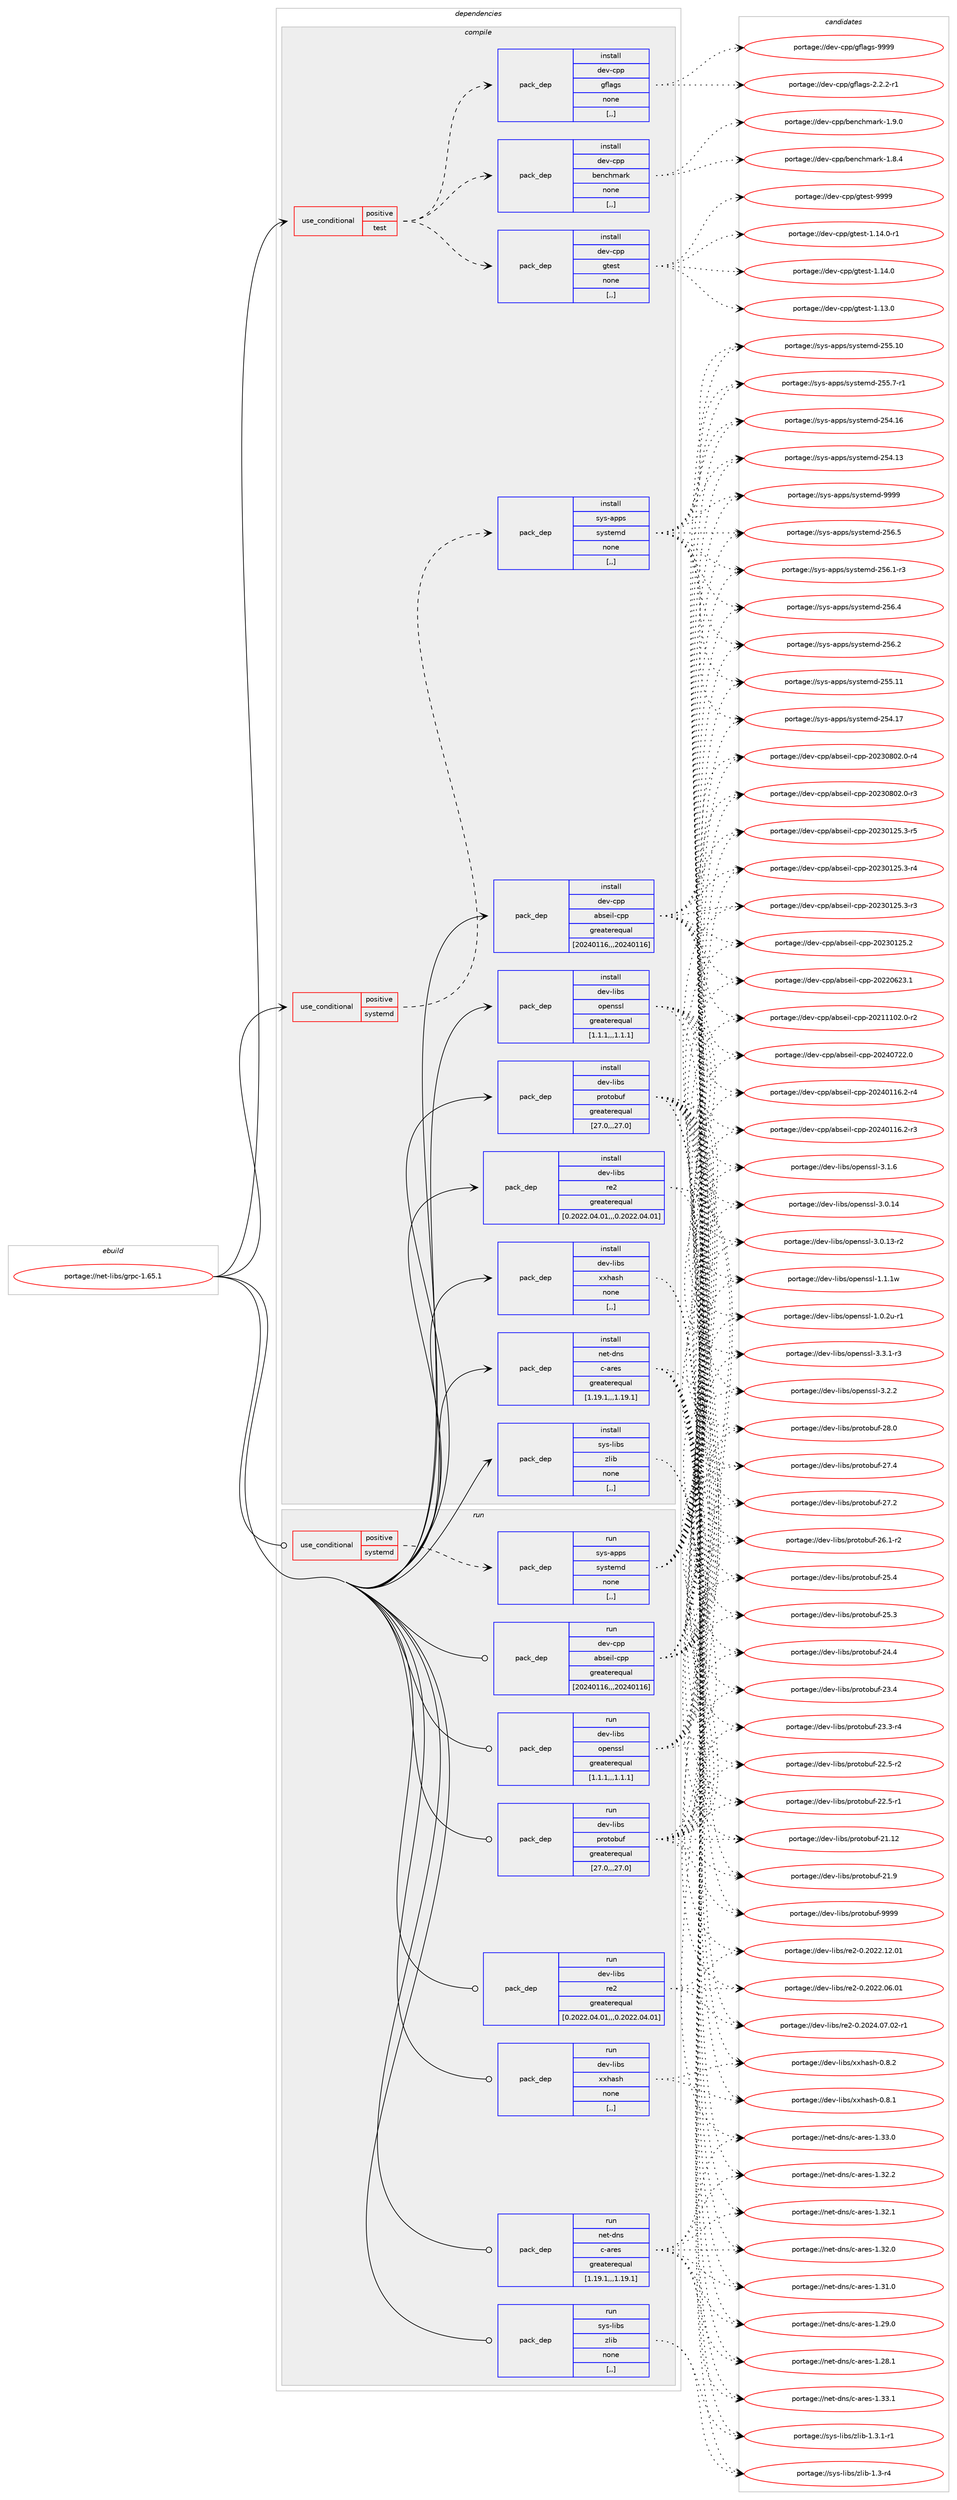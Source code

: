 digraph prolog {

# *************
# Graph options
# *************

newrank=true;
concentrate=true;
compound=true;
graph [rankdir=LR,fontname=Helvetica,fontsize=10,ranksep=1.5];#, ranksep=2.5, nodesep=0.2];
edge  [arrowhead=vee];
node  [fontname=Helvetica,fontsize=10];

# **********
# The ebuild
# **********

subgraph cluster_leftcol {
color=gray;
label=<<i>ebuild</i>>;
id [label="portage://net-libs/grpc-1.65.1", color=red, width=4, href="../net-libs/grpc-1.65.1.svg"];
}

# ****************
# The dependencies
# ****************

subgraph cluster_midcol {
color=gray;
label=<<i>dependencies</i>>;
subgraph cluster_compile {
fillcolor="#eeeeee";
style=filled;
label=<<i>compile</i>>;
subgraph cond227979 {
dependency870879 [label=<<TABLE BORDER="0" CELLBORDER="1" CELLSPACING="0" CELLPADDING="4"><TR><TD ROWSPAN="3" CELLPADDING="10">use_conditional</TD></TR><TR><TD>positive</TD></TR><TR><TD>systemd</TD></TR></TABLE>>, shape=none, color=red];
subgraph pack636485 {
dependency870880 [label=<<TABLE BORDER="0" CELLBORDER="1" CELLSPACING="0" CELLPADDING="4" WIDTH="220"><TR><TD ROWSPAN="6" CELLPADDING="30">pack_dep</TD></TR><TR><TD WIDTH="110">install</TD></TR><TR><TD>sys-apps</TD></TR><TR><TD>systemd</TD></TR><TR><TD>none</TD></TR><TR><TD>[,,]</TD></TR></TABLE>>, shape=none, color=blue];
}
dependency870879:e -> dependency870880:w [weight=20,style="dashed",arrowhead="vee"];
}
id:e -> dependency870879:w [weight=20,style="solid",arrowhead="vee"];
subgraph cond227980 {
dependency870881 [label=<<TABLE BORDER="0" CELLBORDER="1" CELLSPACING="0" CELLPADDING="4"><TR><TD ROWSPAN="3" CELLPADDING="10">use_conditional</TD></TR><TR><TD>positive</TD></TR><TR><TD>test</TD></TR></TABLE>>, shape=none, color=red];
subgraph pack636486 {
dependency870882 [label=<<TABLE BORDER="0" CELLBORDER="1" CELLSPACING="0" CELLPADDING="4" WIDTH="220"><TR><TD ROWSPAN="6" CELLPADDING="30">pack_dep</TD></TR><TR><TD WIDTH="110">install</TD></TR><TR><TD>dev-cpp</TD></TR><TR><TD>benchmark</TD></TR><TR><TD>none</TD></TR><TR><TD>[,,]</TD></TR></TABLE>>, shape=none, color=blue];
}
dependency870881:e -> dependency870882:w [weight=20,style="dashed",arrowhead="vee"];
subgraph pack636487 {
dependency870883 [label=<<TABLE BORDER="0" CELLBORDER="1" CELLSPACING="0" CELLPADDING="4" WIDTH="220"><TR><TD ROWSPAN="6" CELLPADDING="30">pack_dep</TD></TR><TR><TD WIDTH="110">install</TD></TR><TR><TD>dev-cpp</TD></TR><TR><TD>gflags</TD></TR><TR><TD>none</TD></TR><TR><TD>[,,]</TD></TR></TABLE>>, shape=none, color=blue];
}
dependency870881:e -> dependency870883:w [weight=20,style="dashed",arrowhead="vee"];
subgraph pack636488 {
dependency870884 [label=<<TABLE BORDER="0" CELLBORDER="1" CELLSPACING="0" CELLPADDING="4" WIDTH="220"><TR><TD ROWSPAN="6" CELLPADDING="30">pack_dep</TD></TR><TR><TD WIDTH="110">install</TD></TR><TR><TD>dev-cpp</TD></TR><TR><TD>gtest</TD></TR><TR><TD>none</TD></TR><TR><TD>[,,]</TD></TR></TABLE>>, shape=none, color=blue];
}
dependency870881:e -> dependency870884:w [weight=20,style="dashed",arrowhead="vee"];
}
id:e -> dependency870881:w [weight=20,style="solid",arrowhead="vee"];
subgraph pack636489 {
dependency870885 [label=<<TABLE BORDER="0" CELLBORDER="1" CELLSPACING="0" CELLPADDING="4" WIDTH="220"><TR><TD ROWSPAN="6" CELLPADDING="30">pack_dep</TD></TR><TR><TD WIDTH="110">install</TD></TR><TR><TD>dev-cpp</TD></TR><TR><TD>abseil-cpp</TD></TR><TR><TD>greaterequal</TD></TR><TR><TD>[20240116,,,20240116]</TD></TR></TABLE>>, shape=none, color=blue];
}
id:e -> dependency870885:w [weight=20,style="solid",arrowhead="vee"];
subgraph pack636490 {
dependency870886 [label=<<TABLE BORDER="0" CELLBORDER="1" CELLSPACING="0" CELLPADDING="4" WIDTH="220"><TR><TD ROWSPAN="6" CELLPADDING="30">pack_dep</TD></TR><TR><TD WIDTH="110">install</TD></TR><TR><TD>dev-libs</TD></TR><TR><TD>openssl</TD></TR><TR><TD>greaterequal</TD></TR><TR><TD>[1.1.1,,,1.1.1]</TD></TR></TABLE>>, shape=none, color=blue];
}
id:e -> dependency870886:w [weight=20,style="solid",arrowhead="vee"];
subgraph pack636491 {
dependency870887 [label=<<TABLE BORDER="0" CELLBORDER="1" CELLSPACING="0" CELLPADDING="4" WIDTH="220"><TR><TD ROWSPAN="6" CELLPADDING="30">pack_dep</TD></TR><TR><TD WIDTH="110">install</TD></TR><TR><TD>dev-libs</TD></TR><TR><TD>protobuf</TD></TR><TR><TD>greaterequal</TD></TR><TR><TD>[27.0,,,27.0]</TD></TR></TABLE>>, shape=none, color=blue];
}
id:e -> dependency870887:w [weight=20,style="solid",arrowhead="vee"];
subgraph pack636492 {
dependency870888 [label=<<TABLE BORDER="0" CELLBORDER="1" CELLSPACING="0" CELLPADDING="4" WIDTH="220"><TR><TD ROWSPAN="6" CELLPADDING="30">pack_dep</TD></TR><TR><TD WIDTH="110">install</TD></TR><TR><TD>dev-libs</TD></TR><TR><TD>re2</TD></TR><TR><TD>greaterequal</TD></TR><TR><TD>[0.2022.04.01,,,0.2022.04.01]</TD></TR></TABLE>>, shape=none, color=blue];
}
id:e -> dependency870888:w [weight=20,style="solid",arrowhead="vee"];
subgraph pack636493 {
dependency870889 [label=<<TABLE BORDER="0" CELLBORDER="1" CELLSPACING="0" CELLPADDING="4" WIDTH="220"><TR><TD ROWSPAN="6" CELLPADDING="30">pack_dep</TD></TR><TR><TD WIDTH="110">install</TD></TR><TR><TD>dev-libs</TD></TR><TR><TD>xxhash</TD></TR><TR><TD>none</TD></TR><TR><TD>[,,]</TD></TR></TABLE>>, shape=none, color=blue];
}
id:e -> dependency870889:w [weight=20,style="solid",arrowhead="vee"];
subgraph pack636494 {
dependency870890 [label=<<TABLE BORDER="0" CELLBORDER="1" CELLSPACING="0" CELLPADDING="4" WIDTH="220"><TR><TD ROWSPAN="6" CELLPADDING="30">pack_dep</TD></TR><TR><TD WIDTH="110">install</TD></TR><TR><TD>net-dns</TD></TR><TR><TD>c-ares</TD></TR><TR><TD>greaterequal</TD></TR><TR><TD>[1.19.1,,,1.19.1]</TD></TR></TABLE>>, shape=none, color=blue];
}
id:e -> dependency870890:w [weight=20,style="solid",arrowhead="vee"];
subgraph pack636495 {
dependency870891 [label=<<TABLE BORDER="0" CELLBORDER="1" CELLSPACING="0" CELLPADDING="4" WIDTH="220"><TR><TD ROWSPAN="6" CELLPADDING="30">pack_dep</TD></TR><TR><TD WIDTH="110">install</TD></TR><TR><TD>sys-libs</TD></TR><TR><TD>zlib</TD></TR><TR><TD>none</TD></TR><TR><TD>[,,]</TD></TR></TABLE>>, shape=none, color=blue];
}
id:e -> dependency870891:w [weight=20,style="solid",arrowhead="vee"];
}
subgraph cluster_compileandrun {
fillcolor="#eeeeee";
style=filled;
label=<<i>compile and run</i>>;
}
subgraph cluster_run {
fillcolor="#eeeeee";
style=filled;
label=<<i>run</i>>;
subgraph cond227981 {
dependency870892 [label=<<TABLE BORDER="0" CELLBORDER="1" CELLSPACING="0" CELLPADDING="4"><TR><TD ROWSPAN="3" CELLPADDING="10">use_conditional</TD></TR><TR><TD>positive</TD></TR><TR><TD>systemd</TD></TR></TABLE>>, shape=none, color=red];
subgraph pack636496 {
dependency870893 [label=<<TABLE BORDER="0" CELLBORDER="1" CELLSPACING="0" CELLPADDING="4" WIDTH="220"><TR><TD ROWSPAN="6" CELLPADDING="30">pack_dep</TD></TR><TR><TD WIDTH="110">run</TD></TR><TR><TD>sys-apps</TD></TR><TR><TD>systemd</TD></TR><TR><TD>none</TD></TR><TR><TD>[,,]</TD></TR></TABLE>>, shape=none, color=blue];
}
dependency870892:e -> dependency870893:w [weight=20,style="dashed",arrowhead="vee"];
}
id:e -> dependency870892:w [weight=20,style="solid",arrowhead="odot"];
subgraph pack636497 {
dependency870894 [label=<<TABLE BORDER="0" CELLBORDER="1" CELLSPACING="0" CELLPADDING="4" WIDTH="220"><TR><TD ROWSPAN="6" CELLPADDING="30">pack_dep</TD></TR><TR><TD WIDTH="110">run</TD></TR><TR><TD>dev-cpp</TD></TR><TR><TD>abseil-cpp</TD></TR><TR><TD>greaterequal</TD></TR><TR><TD>[20240116,,,20240116]</TD></TR></TABLE>>, shape=none, color=blue];
}
id:e -> dependency870894:w [weight=20,style="solid",arrowhead="odot"];
subgraph pack636498 {
dependency870895 [label=<<TABLE BORDER="0" CELLBORDER="1" CELLSPACING="0" CELLPADDING="4" WIDTH="220"><TR><TD ROWSPAN="6" CELLPADDING="30">pack_dep</TD></TR><TR><TD WIDTH="110">run</TD></TR><TR><TD>dev-libs</TD></TR><TR><TD>openssl</TD></TR><TR><TD>greaterequal</TD></TR><TR><TD>[1.1.1,,,1.1.1]</TD></TR></TABLE>>, shape=none, color=blue];
}
id:e -> dependency870895:w [weight=20,style="solid",arrowhead="odot"];
subgraph pack636499 {
dependency870896 [label=<<TABLE BORDER="0" CELLBORDER="1" CELLSPACING="0" CELLPADDING="4" WIDTH="220"><TR><TD ROWSPAN="6" CELLPADDING="30">pack_dep</TD></TR><TR><TD WIDTH="110">run</TD></TR><TR><TD>dev-libs</TD></TR><TR><TD>protobuf</TD></TR><TR><TD>greaterequal</TD></TR><TR><TD>[27.0,,,27.0]</TD></TR></TABLE>>, shape=none, color=blue];
}
id:e -> dependency870896:w [weight=20,style="solid",arrowhead="odot"];
subgraph pack636500 {
dependency870897 [label=<<TABLE BORDER="0" CELLBORDER="1" CELLSPACING="0" CELLPADDING="4" WIDTH="220"><TR><TD ROWSPAN="6" CELLPADDING="30">pack_dep</TD></TR><TR><TD WIDTH="110">run</TD></TR><TR><TD>dev-libs</TD></TR><TR><TD>re2</TD></TR><TR><TD>greaterequal</TD></TR><TR><TD>[0.2022.04.01,,,0.2022.04.01]</TD></TR></TABLE>>, shape=none, color=blue];
}
id:e -> dependency870897:w [weight=20,style="solid",arrowhead="odot"];
subgraph pack636501 {
dependency870898 [label=<<TABLE BORDER="0" CELLBORDER="1" CELLSPACING="0" CELLPADDING="4" WIDTH="220"><TR><TD ROWSPAN="6" CELLPADDING="30">pack_dep</TD></TR><TR><TD WIDTH="110">run</TD></TR><TR><TD>dev-libs</TD></TR><TR><TD>xxhash</TD></TR><TR><TD>none</TD></TR><TR><TD>[,,]</TD></TR></TABLE>>, shape=none, color=blue];
}
id:e -> dependency870898:w [weight=20,style="solid",arrowhead="odot"];
subgraph pack636502 {
dependency870899 [label=<<TABLE BORDER="0" CELLBORDER="1" CELLSPACING="0" CELLPADDING="4" WIDTH="220"><TR><TD ROWSPAN="6" CELLPADDING="30">pack_dep</TD></TR><TR><TD WIDTH="110">run</TD></TR><TR><TD>net-dns</TD></TR><TR><TD>c-ares</TD></TR><TR><TD>greaterequal</TD></TR><TR><TD>[1.19.1,,,1.19.1]</TD></TR></TABLE>>, shape=none, color=blue];
}
id:e -> dependency870899:w [weight=20,style="solid",arrowhead="odot"];
subgraph pack636503 {
dependency870900 [label=<<TABLE BORDER="0" CELLBORDER="1" CELLSPACING="0" CELLPADDING="4" WIDTH="220"><TR><TD ROWSPAN="6" CELLPADDING="30">pack_dep</TD></TR><TR><TD WIDTH="110">run</TD></TR><TR><TD>sys-libs</TD></TR><TR><TD>zlib</TD></TR><TR><TD>none</TD></TR><TR><TD>[,,]</TD></TR></TABLE>>, shape=none, color=blue];
}
id:e -> dependency870900:w [weight=20,style="solid",arrowhead="odot"];
}
}

# **************
# The candidates
# **************

subgraph cluster_choices {
rank=same;
color=gray;
label=<<i>candidates</i>>;

subgraph choice636485 {
color=black;
nodesep=1;
choice1151211154597112112115471151211151161011091004557575757 [label="portage://sys-apps/systemd-9999", color=red, width=4,href="../sys-apps/systemd-9999.svg"];
choice115121115459711211211547115121115116101109100455053544653 [label="portage://sys-apps/systemd-256.5", color=red, width=4,href="../sys-apps/systemd-256.5.svg"];
choice115121115459711211211547115121115116101109100455053544652 [label="portage://sys-apps/systemd-256.4", color=red, width=4,href="../sys-apps/systemd-256.4.svg"];
choice115121115459711211211547115121115116101109100455053544650 [label="portage://sys-apps/systemd-256.2", color=red, width=4,href="../sys-apps/systemd-256.2.svg"];
choice1151211154597112112115471151211151161011091004550535446494511451 [label="portage://sys-apps/systemd-256.1-r3", color=red, width=4,href="../sys-apps/systemd-256.1-r3.svg"];
choice11512111545971121121154711512111511610110910045505353464949 [label="portage://sys-apps/systemd-255.11", color=red, width=4,href="../sys-apps/systemd-255.11.svg"];
choice11512111545971121121154711512111511610110910045505353464948 [label="portage://sys-apps/systemd-255.10", color=red, width=4,href="../sys-apps/systemd-255.10.svg"];
choice1151211154597112112115471151211151161011091004550535346554511449 [label="portage://sys-apps/systemd-255.7-r1", color=red, width=4,href="../sys-apps/systemd-255.7-r1.svg"];
choice11512111545971121121154711512111511610110910045505352464955 [label="portage://sys-apps/systemd-254.17", color=red, width=4,href="../sys-apps/systemd-254.17.svg"];
choice11512111545971121121154711512111511610110910045505352464954 [label="portage://sys-apps/systemd-254.16", color=red, width=4,href="../sys-apps/systemd-254.16.svg"];
choice11512111545971121121154711512111511610110910045505352464951 [label="portage://sys-apps/systemd-254.13", color=red, width=4,href="../sys-apps/systemd-254.13.svg"];
dependency870880:e -> choice1151211154597112112115471151211151161011091004557575757:w [style=dotted,weight="100"];
dependency870880:e -> choice115121115459711211211547115121115116101109100455053544653:w [style=dotted,weight="100"];
dependency870880:e -> choice115121115459711211211547115121115116101109100455053544652:w [style=dotted,weight="100"];
dependency870880:e -> choice115121115459711211211547115121115116101109100455053544650:w [style=dotted,weight="100"];
dependency870880:e -> choice1151211154597112112115471151211151161011091004550535446494511451:w [style=dotted,weight="100"];
dependency870880:e -> choice11512111545971121121154711512111511610110910045505353464949:w [style=dotted,weight="100"];
dependency870880:e -> choice11512111545971121121154711512111511610110910045505353464948:w [style=dotted,weight="100"];
dependency870880:e -> choice1151211154597112112115471151211151161011091004550535346554511449:w [style=dotted,weight="100"];
dependency870880:e -> choice11512111545971121121154711512111511610110910045505352464955:w [style=dotted,weight="100"];
dependency870880:e -> choice11512111545971121121154711512111511610110910045505352464954:w [style=dotted,weight="100"];
dependency870880:e -> choice11512111545971121121154711512111511610110910045505352464951:w [style=dotted,weight="100"];
}
subgraph choice636486 {
color=black;
nodesep=1;
choice100101118459911211247981011109910410997114107454946574648 [label="portage://dev-cpp/benchmark-1.9.0", color=red, width=4,href="../dev-cpp/benchmark-1.9.0.svg"];
choice100101118459911211247981011109910410997114107454946564652 [label="portage://dev-cpp/benchmark-1.8.4", color=red, width=4,href="../dev-cpp/benchmark-1.8.4.svg"];
dependency870882:e -> choice100101118459911211247981011109910410997114107454946574648:w [style=dotted,weight="100"];
dependency870882:e -> choice100101118459911211247981011109910410997114107454946564652:w [style=dotted,weight="100"];
}
subgraph choice636487 {
color=black;
nodesep=1;
choice100101118459911211247103102108971031154557575757 [label="portage://dev-cpp/gflags-9999", color=red, width=4,href="../dev-cpp/gflags-9999.svg"];
choice100101118459911211247103102108971031154550465046504511449 [label="portage://dev-cpp/gflags-2.2.2-r1", color=red, width=4,href="../dev-cpp/gflags-2.2.2-r1.svg"];
dependency870883:e -> choice100101118459911211247103102108971031154557575757:w [style=dotted,weight="100"];
dependency870883:e -> choice100101118459911211247103102108971031154550465046504511449:w [style=dotted,weight="100"];
}
subgraph choice636488 {
color=black;
nodesep=1;
choice1001011184599112112471031161011151164557575757 [label="portage://dev-cpp/gtest-9999", color=red, width=4,href="../dev-cpp/gtest-9999.svg"];
choice100101118459911211247103116101115116454946495246484511449 [label="portage://dev-cpp/gtest-1.14.0-r1", color=red, width=4,href="../dev-cpp/gtest-1.14.0-r1.svg"];
choice10010111845991121124710311610111511645494649524648 [label="portage://dev-cpp/gtest-1.14.0", color=red, width=4,href="../dev-cpp/gtest-1.14.0.svg"];
choice10010111845991121124710311610111511645494649514648 [label="portage://dev-cpp/gtest-1.13.0", color=red, width=4,href="../dev-cpp/gtest-1.13.0.svg"];
dependency870884:e -> choice1001011184599112112471031161011151164557575757:w [style=dotted,weight="100"];
dependency870884:e -> choice100101118459911211247103116101115116454946495246484511449:w [style=dotted,weight="100"];
dependency870884:e -> choice10010111845991121124710311610111511645494649524648:w [style=dotted,weight="100"];
dependency870884:e -> choice10010111845991121124710311610111511645494649514648:w [style=dotted,weight="100"];
}
subgraph choice636489 {
color=black;
nodesep=1;
choice100101118459911211247979811510110510845991121124550485052485550504648 [label="portage://dev-cpp/abseil-cpp-20240722.0", color=red, width=4,href="../dev-cpp/abseil-cpp-20240722.0.svg"];
choice1001011184599112112479798115101105108459911211245504850524849495446504511452 [label="portage://dev-cpp/abseil-cpp-20240116.2-r4", color=red, width=4,href="../dev-cpp/abseil-cpp-20240116.2-r4.svg"];
choice1001011184599112112479798115101105108459911211245504850524849495446504511451 [label="portage://dev-cpp/abseil-cpp-20240116.2-r3", color=red, width=4,href="../dev-cpp/abseil-cpp-20240116.2-r3.svg"];
choice1001011184599112112479798115101105108459911211245504850514856485046484511452 [label="portage://dev-cpp/abseil-cpp-20230802.0-r4", color=red, width=4,href="../dev-cpp/abseil-cpp-20230802.0-r4.svg"];
choice1001011184599112112479798115101105108459911211245504850514856485046484511451 [label="portage://dev-cpp/abseil-cpp-20230802.0-r3", color=red, width=4,href="../dev-cpp/abseil-cpp-20230802.0-r3.svg"];
choice1001011184599112112479798115101105108459911211245504850514849505346514511453 [label="portage://dev-cpp/abseil-cpp-20230125.3-r5", color=red, width=4,href="../dev-cpp/abseil-cpp-20230125.3-r5.svg"];
choice1001011184599112112479798115101105108459911211245504850514849505346514511452 [label="portage://dev-cpp/abseil-cpp-20230125.3-r4", color=red, width=4,href="../dev-cpp/abseil-cpp-20230125.3-r4.svg"];
choice1001011184599112112479798115101105108459911211245504850514849505346514511451 [label="portage://dev-cpp/abseil-cpp-20230125.3-r3", color=red, width=4,href="../dev-cpp/abseil-cpp-20230125.3-r3.svg"];
choice100101118459911211247979811510110510845991121124550485051484950534650 [label="portage://dev-cpp/abseil-cpp-20230125.2", color=red, width=4,href="../dev-cpp/abseil-cpp-20230125.2.svg"];
choice100101118459911211247979811510110510845991121124550485050485450514649 [label="portage://dev-cpp/abseil-cpp-20220623.1", color=red, width=4,href="../dev-cpp/abseil-cpp-20220623.1.svg"];
choice1001011184599112112479798115101105108459911211245504850494949485046484511450 [label="portage://dev-cpp/abseil-cpp-20211102.0-r2", color=red, width=4,href="../dev-cpp/abseil-cpp-20211102.0-r2.svg"];
dependency870885:e -> choice100101118459911211247979811510110510845991121124550485052485550504648:w [style=dotted,weight="100"];
dependency870885:e -> choice1001011184599112112479798115101105108459911211245504850524849495446504511452:w [style=dotted,weight="100"];
dependency870885:e -> choice1001011184599112112479798115101105108459911211245504850524849495446504511451:w [style=dotted,weight="100"];
dependency870885:e -> choice1001011184599112112479798115101105108459911211245504850514856485046484511452:w [style=dotted,weight="100"];
dependency870885:e -> choice1001011184599112112479798115101105108459911211245504850514856485046484511451:w [style=dotted,weight="100"];
dependency870885:e -> choice1001011184599112112479798115101105108459911211245504850514849505346514511453:w [style=dotted,weight="100"];
dependency870885:e -> choice1001011184599112112479798115101105108459911211245504850514849505346514511452:w [style=dotted,weight="100"];
dependency870885:e -> choice1001011184599112112479798115101105108459911211245504850514849505346514511451:w [style=dotted,weight="100"];
dependency870885:e -> choice100101118459911211247979811510110510845991121124550485051484950534650:w [style=dotted,weight="100"];
dependency870885:e -> choice100101118459911211247979811510110510845991121124550485050485450514649:w [style=dotted,weight="100"];
dependency870885:e -> choice1001011184599112112479798115101105108459911211245504850494949485046484511450:w [style=dotted,weight="100"];
}
subgraph choice636490 {
color=black;
nodesep=1;
choice1001011184510810598115471111121011101151151084551465146494511451 [label="portage://dev-libs/openssl-3.3.1-r3", color=red, width=4,href="../dev-libs/openssl-3.3.1-r3.svg"];
choice100101118451081059811547111112101110115115108455146504650 [label="portage://dev-libs/openssl-3.2.2", color=red, width=4,href="../dev-libs/openssl-3.2.2.svg"];
choice100101118451081059811547111112101110115115108455146494654 [label="portage://dev-libs/openssl-3.1.6", color=red, width=4,href="../dev-libs/openssl-3.1.6.svg"];
choice10010111845108105981154711111210111011511510845514648464952 [label="portage://dev-libs/openssl-3.0.14", color=red, width=4,href="../dev-libs/openssl-3.0.14.svg"];
choice100101118451081059811547111112101110115115108455146484649514511450 [label="portage://dev-libs/openssl-3.0.13-r2", color=red, width=4,href="../dev-libs/openssl-3.0.13-r2.svg"];
choice100101118451081059811547111112101110115115108454946494649119 [label="portage://dev-libs/openssl-1.1.1w", color=red, width=4,href="../dev-libs/openssl-1.1.1w.svg"];
choice1001011184510810598115471111121011101151151084549464846501174511449 [label="portage://dev-libs/openssl-1.0.2u-r1", color=red, width=4,href="../dev-libs/openssl-1.0.2u-r1.svg"];
dependency870886:e -> choice1001011184510810598115471111121011101151151084551465146494511451:w [style=dotted,weight="100"];
dependency870886:e -> choice100101118451081059811547111112101110115115108455146504650:w [style=dotted,weight="100"];
dependency870886:e -> choice100101118451081059811547111112101110115115108455146494654:w [style=dotted,weight="100"];
dependency870886:e -> choice10010111845108105981154711111210111011511510845514648464952:w [style=dotted,weight="100"];
dependency870886:e -> choice100101118451081059811547111112101110115115108455146484649514511450:w [style=dotted,weight="100"];
dependency870886:e -> choice100101118451081059811547111112101110115115108454946494649119:w [style=dotted,weight="100"];
dependency870886:e -> choice1001011184510810598115471111121011101151151084549464846501174511449:w [style=dotted,weight="100"];
}
subgraph choice636491 {
color=black;
nodesep=1;
choice100101118451081059811547112114111116111981171024557575757 [label="portage://dev-libs/protobuf-9999", color=red, width=4,href="../dev-libs/protobuf-9999.svg"];
choice100101118451081059811547112114111116111981171024550564648 [label="portage://dev-libs/protobuf-28.0", color=red, width=4,href="../dev-libs/protobuf-28.0.svg"];
choice100101118451081059811547112114111116111981171024550554652 [label="portage://dev-libs/protobuf-27.4", color=red, width=4,href="../dev-libs/protobuf-27.4.svg"];
choice100101118451081059811547112114111116111981171024550554650 [label="portage://dev-libs/protobuf-27.2", color=red, width=4,href="../dev-libs/protobuf-27.2.svg"];
choice1001011184510810598115471121141111161119811710245505446494511450 [label="portage://dev-libs/protobuf-26.1-r2", color=red, width=4,href="../dev-libs/protobuf-26.1-r2.svg"];
choice100101118451081059811547112114111116111981171024550534652 [label="portage://dev-libs/protobuf-25.4", color=red, width=4,href="../dev-libs/protobuf-25.4.svg"];
choice100101118451081059811547112114111116111981171024550534651 [label="portage://dev-libs/protobuf-25.3", color=red, width=4,href="../dev-libs/protobuf-25.3.svg"];
choice100101118451081059811547112114111116111981171024550524652 [label="portage://dev-libs/protobuf-24.4", color=red, width=4,href="../dev-libs/protobuf-24.4.svg"];
choice100101118451081059811547112114111116111981171024550514652 [label="portage://dev-libs/protobuf-23.4", color=red, width=4,href="../dev-libs/protobuf-23.4.svg"];
choice1001011184510810598115471121141111161119811710245505146514511452 [label="portage://dev-libs/protobuf-23.3-r4", color=red, width=4,href="../dev-libs/protobuf-23.3-r4.svg"];
choice1001011184510810598115471121141111161119811710245505046534511450 [label="portage://dev-libs/protobuf-22.5-r2", color=red, width=4,href="../dev-libs/protobuf-22.5-r2.svg"];
choice1001011184510810598115471121141111161119811710245505046534511449 [label="portage://dev-libs/protobuf-22.5-r1", color=red, width=4,href="../dev-libs/protobuf-22.5-r1.svg"];
choice10010111845108105981154711211411111611198117102455049464950 [label="portage://dev-libs/protobuf-21.12", color=red, width=4,href="../dev-libs/protobuf-21.12.svg"];
choice100101118451081059811547112114111116111981171024550494657 [label="portage://dev-libs/protobuf-21.9", color=red, width=4,href="../dev-libs/protobuf-21.9.svg"];
dependency870887:e -> choice100101118451081059811547112114111116111981171024557575757:w [style=dotted,weight="100"];
dependency870887:e -> choice100101118451081059811547112114111116111981171024550564648:w [style=dotted,weight="100"];
dependency870887:e -> choice100101118451081059811547112114111116111981171024550554652:w [style=dotted,weight="100"];
dependency870887:e -> choice100101118451081059811547112114111116111981171024550554650:w [style=dotted,weight="100"];
dependency870887:e -> choice1001011184510810598115471121141111161119811710245505446494511450:w [style=dotted,weight="100"];
dependency870887:e -> choice100101118451081059811547112114111116111981171024550534652:w [style=dotted,weight="100"];
dependency870887:e -> choice100101118451081059811547112114111116111981171024550534651:w [style=dotted,weight="100"];
dependency870887:e -> choice100101118451081059811547112114111116111981171024550524652:w [style=dotted,weight="100"];
dependency870887:e -> choice100101118451081059811547112114111116111981171024550514652:w [style=dotted,weight="100"];
dependency870887:e -> choice1001011184510810598115471121141111161119811710245505146514511452:w [style=dotted,weight="100"];
dependency870887:e -> choice1001011184510810598115471121141111161119811710245505046534511450:w [style=dotted,weight="100"];
dependency870887:e -> choice1001011184510810598115471121141111161119811710245505046534511449:w [style=dotted,weight="100"];
dependency870887:e -> choice10010111845108105981154711211411111611198117102455049464950:w [style=dotted,weight="100"];
dependency870887:e -> choice100101118451081059811547112114111116111981171024550494657:w [style=dotted,weight="100"];
}
subgraph choice636492 {
color=black;
nodesep=1;
choice10010111845108105981154711410150454846504850524648554648504511449 [label="portage://dev-libs/re2-0.2024.07.02-r1", color=red, width=4,href="../dev-libs/re2-0.2024.07.02-r1.svg"];
choice1001011184510810598115471141015045484650485050464950464849 [label="portage://dev-libs/re2-0.2022.12.01", color=red, width=4,href="../dev-libs/re2-0.2022.12.01.svg"];
choice1001011184510810598115471141015045484650485050464854464849 [label="portage://dev-libs/re2-0.2022.06.01", color=red, width=4,href="../dev-libs/re2-0.2022.06.01.svg"];
dependency870888:e -> choice10010111845108105981154711410150454846504850524648554648504511449:w [style=dotted,weight="100"];
dependency870888:e -> choice1001011184510810598115471141015045484650485050464950464849:w [style=dotted,weight="100"];
dependency870888:e -> choice1001011184510810598115471141015045484650485050464854464849:w [style=dotted,weight="100"];
}
subgraph choice636493 {
color=black;
nodesep=1;
choice10010111845108105981154712012010497115104454846564650 [label="portage://dev-libs/xxhash-0.8.2", color=red, width=4,href="../dev-libs/xxhash-0.8.2.svg"];
choice10010111845108105981154712012010497115104454846564649 [label="portage://dev-libs/xxhash-0.8.1", color=red, width=4,href="../dev-libs/xxhash-0.8.1.svg"];
dependency870889:e -> choice10010111845108105981154712012010497115104454846564650:w [style=dotted,weight="100"];
dependency870889:e -> choice10010111845108105981154712012010497115104454846564649:w [style=dotted,weight="100"];
}
subgraph choice636494 {
color=black;
nodesep=1;
choice110101116451001101154799459711410111545494651514649 [label="portage://net-dns/c-ares-1.33.1", color=red, width=4,href="../net-dns/c-ares-1.33.1.svg"];
choice110101116451001101154799459711410111545494651514648 [label="portage://net-dns/c-ares-1.33.0", color=red, width=4,href="../net-dns/c-ares-1.33.0.svg"];
choice110101116451001101154799459711410111545494651504650 [label="portage://net-dns/c-ares-1.32.2", color=red, width=4,href="../net-dns/c-ares-1.32.2.svg"];
choice110101116451001101154799459711410111545494651504649 [label="portage://net-dns/c-ares-1.32.1", color=red, width=4,href="../net-dns/c-ares-1.32.1.svg"];
choice110101116451001101154799459711410111545494651504648 [label="portage://net-dns/c-ares-1.32.0", color=red, width=4,href="../net-dns/c-ares-1.32.0.svg"];
choice110101116451001101154799459711410111545494651494648 [label="portage://net-dns/c-ares-1.31.0", color=red, width=4,href="../net-dns/c-ares-1.31.0.svg"];
choice110101116451001101154799459711410111545494650574648 [label="portage://net-dns/c-ares-1.29.0", color=red, width=4,href="../net-dns/c-ares-1.29.0.svg"];
choice110101116451001101154799459711410111545494650564649 [label="portage://net-dns/c-ares-1.28.1", color=red, width=4,href="../net-dns/c-ares-1.28.1.svg"];
dependency870890:e -> choice110101116451001101154799459711410111545494651514649:w [style=dotted,weight="100"];
dependency870890:e -> choice110101116451001101154799459711410111545494651514648:w [style=dotted,weight="100"];
dependency870890:e -> choice110101116451001101154799459711410111545494651504650:w [style=dotted,weight="100"];
dependency870890:e -> choice110101116451001101154799459711410111545494651504649:w [style=dotted,weight="100"];
dependency870890:e -> choice110101116451001101154799459711410111545494651504648:w [style=dotted,weight="100"];
dependency870890:e -> choice110101116451001101154799459711410111545494651494648:w [style=dotted,weight="100"];
dependency870890:e -> choice110101116451001101154799459711410111545494650574648:w [style=dotted,weight="100"];
dependency870890:e -> choice110101116451001101154799459711410111545494650564649:w [style=dotted,weight="100"];
}
subgraph choice636495 {
color=black;
nodesep=1;
choice115121115451081059811547122108105984549465146494511449 [label="portage://sys-libs/zlib-1.3.1-r1", color=red, width=4,href="../sys-libs/zlib-1.3.1-r1.svg"];
choice11512111545108105981154712210810598454946514511452 [label="portage://sys-libs/zlib-1.3-r4", color=red, width=4,href="../sys-libs/zlib-1.3-r4.svg"];
dependency870891:e -> choice115121115451081059811547122108105984549465146494511449:w [style=dotted,weight="100"];
dependency870891:e -> choice11512111545108105981154712210810598454946514511452:w [style=dotted,weight="100"];
}
subgraph choice636496 {
color=black;
nodesep=1;
choice1151211154597112112115471151211151161011091004557575757 [label="portage://sys-apps/systemd-9999", color=red, width=4,href="../sys-apps/systemd-9999.svg"];
choice115121115459711211211547115121115116101109100455053544653 [label="portage://sys-apps/systemd-256.5", color=red, width=4,href="../sys-apps/systemd-256.5.svg"];
choice115121115459711211211547115121115116101109100455053544652 [label="portage://sys-apps/systemd-256.4", color=red, width=4,href="../sys-apps/systemd-256.4.svg"];
choice115121115459711211211547115121115116101109100455053544650 [label="portage://sys-apps/systemd-256.2", color=red, width=4,href="../sys-apps/systemd-256.2.svg"];
choice1151211154597112112115471151211151161011091004550535446494511451 [label="portage://sys-apps/systemd-256.1-r3", color=red, width=4,href="../sys-apps/systemd-256.1-r3.svg"];
choice11512111545971121121154711512111511610110910045505353464949 [label="portage://sys-apps/systemd-255.11", color=red, width=4,href="../sys-apps/systemd-255.11.svg"];
choice11512111545971121121154711512111511610110910045505353464948 [label="portage://sys-apps/systemd-255.10", color=red, width=4,href="../sys-apps/systemd-255.10.svg"];
choice1151211154597112112115471151211151161011091004550535346554511449 [label="portage://sys-apps/systemd-255.7-r1", color=red, width=4,href="../sys-apps/systemd-255.7-r1.svg"];
choice11512111545971121121154711512111511610110910045505352464955 [label="portage://sys-apps/systemd-254.17", color=red, width=4,href="../sys-apps/systemd-254.17.svg"];
choice11512111545971121121154711512111511610110910045505352464954 [label="portage://sys-apps/systemd-254.16", color=red, width=4,href="../sys-apps/systemd-254.16.svg"];
choice11512111545971121121154711512111511610110910045505352464951 [label="portage://sys-apps/systemd-254.13", color=red, width=4,href="../sys-apps/systemd-254.13.svg"];
dependency870893:e -> choice1151211154597112112115471151211151161011091004557575757:w [style=dotted,weight="100"];
dependency870893:e -> choice115121115459711211211547115121115116101109100455053544653:w [style=dotted,weight="100"];
dependency870893:e -> choice115121115459711211211547115121115116101109100455053544652:w [style=dotted,weight="100"];
dependency870893:e -> choice115121115459711211211547115121115116101109100455053544650:w [style=dotted,weight="100"];
dependency870893:e -> choice1151211154597112112115471151211151161011091004550535446494511451:w [style=dotted,weight="100"];
dependency870893:e -> choice11512111545971121121154711512111511610110910045505353464949:w [style=dotted,weight="100"];
dependency870893:e -> choice11512111545971121121154711512111511610110910045505353464948:w [style=dotted,weight="100"];
dependency870893:e -> choice1151211154597112112115471151211151161011091004550535346554511449:w [style=dotted,weight="100"];
dependency870893:e -> choice11512111545971121121154711512111511610110910045505352464955:w [style=dotted,weight="100"];
dependency870893:e -> choice11512111545971121121154711512111511610110910045505352464954:w [style=dotted,weight="100"];
dependency870893:e -> choice11512111545971121121154711512111511610110910045505352464951:w [style=dotted,weight="100"];
}
subgraph choice636497 {
color=black;
nodesep=1;
choice100101118459911211247979811510110510845991121124550485052485550504648 [label="portage://dev-cpp/abseil-cpp-20240722.0", color=red, width=4,href="../dev-cpp/abseil-cpp-20240722.0.svg"];
choice1001011184599112112479798115101105108459911211245504850524849495446504511452 [label="portage://dev-cpp/abseil-cpp-20240116.2-r4", color=red, width=4,href="../dev-cpp/abseil-cpp-20240116.2-r4.svg"];
choice1001011184599112112479798115101105108459911211245504850524849495446504511451 [label="portage://dev-cpp/abseil-cpp-20240116.2-r3", color=red, width=4,href="../dev-cpp/abseil-cpp-20240116.2-r3.svg"];
choice1001011184599112112479798115101105108459911211245504850514856485046484511452 [label="portage://dev-cpp/abseil-cpp-20230802.0-r4", color=red, width=4,href="../dev-cpp/abseil-cpp-20230802.0-r4.svg"];
choice1001011184599112112479798115101105108459911211245504850514856485046484511451 [label="portage://dev-cpp/abseil-cpp-20230802.0-r3", color=red, width=4,href="../dev-cpp/abseil-cpp-20230802.0-r3.svg"];
choice1001011184599112112479798115101105108459911211245504850514849505346514511453 [label="portage://dev-cpp/abseil-cpp-20230125.3-r5", color=red, width=4,href="../dev-cpp/abseil-cpp-20230125.3-r5.svg"];
choice1001011184599112112479798115101105108459911211245504850514849505346514511452 [label="portage://dev-cpp/abseil-cpp-20230125.3-r4", color=red, width=4,href="../dev-cpp/abseil-cpp-20230125.3-r4.svg"];
choice1001011184599112112479798115101105108459911211245504850514849505346514511451 [label="portage://dev-cpp/abseil-cpp-20230125.3-r3", color=red, width=4,href="../dev-cpp/abseil-cpp-20230125.3-r3.svg"];
choice100101118459911211247979811510110510845991121124550485051484950534650 [label="portage://dev-cpp/abseil-cpp-20230125.2", color=red, width=4,href="../dev-cpp/abseil-cpp-20230125.2.svg"];
choice100101118459911211247979811510110510845991121124550485050485450514649 [label="portage://dev-cpp/abseil-cpp-20220623.1", color=red, width=4,href="../dev-cpp/abseil-cpp-20220623.1.svg"];
choice1001011184599112112479798115101105108459911211245504850494949485046484511450 [label="portage://dev-cpp/abseil-cpp-20211102.0-r2", color=red, width=4,href="../dev-cpp/abseil-cpp-20211102.0-r2.svg"];
dependency870894:e -> choice100101118459911211247979811510110510845991121124550485052485550504648:w [style=dotted,weight="100"];
dependency870894:e -> choice1001011184599112112479798115101105108459911211245504850524849495446504511452:w [style=dotted,weight="100"];
dependency870894:e -> choice1001011184599112112479798115101105108459911211245504850524849495446504511451:w [style=dotted,weight="100"];
dependency870894:e -> choice1001011184599112112479798115101105108459911211245504850514856485046484511452:w [style=dotted,weight="100"];
dependency870894:e -> choice1001011184599112112479798115101105108459911211245504850514856485046484511451:w [style=dotted,weight="100"];
dependency870894:e -> choice1001011184599112112479798115101105108459911211245504850514849505346514511453:w [style=dotted,weight="100"];
dependency870894:e -> choice1001011184599112112479798115101105108459911211245504850514849505346514511452:w [style=dotted,weight="100"];
dependency870894:e -> choice1001011184599112112479798115101105108459911211245504850514849505346514511451:w [style=dotted,weight="100"];
dependency870894:e -> choice100101118459911211247979811510110510845991121124550485051484950534650:w [style=dotted,weight="100"];
dependency870894:e -> choice100101118459911211247979811510110510845991121124550485050485450514649:w [style=dotted,weight="100"];
dependency870894:e -> choice1001011184599112112479798115101105108459911211245504850494949485046484511450:w [style=dotted,weight="100"];
}
subgraph choice636498 {
color=black;
nodesep=1;
choice1001011184510810598115471111121011101151151084551465146494511451 [label="portage://dev-libs/openssl-3.3.1-r3", color=red, width=4,href="../dev-libs/openssl-3.3.1-r3.svg"];
choice100101118451081059811547111112101110115115108455146504650 [label="portage://dev-libs/openssl-3.2.2", color=red, width=4,href="../dev-libs/openssl-3.2.2.svg"];
choice100101118451081059811547111112101110115115108455146494654 [label="portage://dev-libs/openssl-3.1.6", color=red, width=4,href="../dev-libs/openssl-3.1.6.svg"];
choice10010111845108105981154711111210111011511510845514648464952 [label="portage://dev-libs/openssl-3.0.14", color=red, width=4,href="../dev-libs/openssl-3.0.14.svg"];
choice100101118451081059811547111112101110115115108455146484649514511450 [label="portage://dev-libs/openssl-3.0.13-r2", color=red, width=4,href="../dev-libs/openssl-3.0.13-r2.svg"];
choice100101118451081059811547111112101110115115108454946494649119 [label="portage://dev-libs/openssl-1.1.1w", color=red, width=4,href="../dev-libs/openssl-1.1.1w.svg"];
choice1001011184510810598115471111121011101151151084549464846501174511449 [label="portage://dev-libs/openssl-1.0.2u-r1", color=red, width=4,href="../dev-libs/openssl-1.0.2u-r1.svg"];
dependency870895:e -> choice1001011184510810598115471111121011101151151084551465146494511451:w [style=dotted,weight="100"];
dependency870895:e -> choice100101118451081059811547111112101110115115108455146504650:w [style=dotted,weight="100"];
dependency870895:e -> choice100101118451081059811547111112101110115115108455146494654:w [style=dotted,weight="100"];
dependency870895:e -> choice10010111845108105981154711111210111011511510845514648464952:w [style=dotted,weight="100"];
dependency870895:e -> choice100101118451081059811547111112101110115115108455146484649514511450:w [style=dotted,weight="100"];
dependency870895:e -> choice100101118451081059811547111112101110115115108454946494649119:w [style=dotted,weight="100"];
dependency870895:e -> choice1001011184510810598115471111121011101151151084549464846501174511449:w [style=dotted,weight="100"];
}
subgraph choice636499 {
color=black;
nodesep=1;
choice100101118451081059811547112114111116111981171024557575757 [label="portage://dev-libs/protobuf-9999", color=red, width=4,href="../dev-libs/protobuf-9999.svg"];
choice100101118451081059811547112114111116111981171024550564648 [label="portage://dev-libs/protobuf-28.0", color=red, width=4,href="../dev-libs/protobuf-28.0.svg"];
choice100101118451081059811547112114111116111981171024550554652 [label="portage://dev-libs/protobuf-27.4", color=red, width=4,href="../dev-libs/protobuf-27.4.svg"];
choice100101118451081059811547112114111116111981171024550554650 [label="portage://dev-libs/protobuf-27.2", color=red, width=4,href="../dev-libs/protobuf-27.2.svg"];
choice1001011184510810598115471121141111161119811710245505446494511450 [label="portage://dev-libs/protobuf-26.1-r2", color=red, width=4,href="../dev-libs/protobuf-26.1-r2.svg"];
choice100101118451081059811547112114111116111981171024550534652 [label="portage://dev-libs/protobuf-25.4", color=red, width=4,href="../dev-libs/protobuf-25.4.svg"];
choice100101118451081059811547112114111116111981171024550534651 [label="portage://dev-libs/protobuf-25.3", color=red, width=4,href="../dev-libs/protobuf-25.3.svg"];
choice100101118451081059811547112114111116111981171024550524652 [label="portage://dev-libs/protobuf-24.4", color=red, width=4,href="../dev-libs/protobuf-24.4.svg"];
choice100101118451081059811547112114111116111981171024550514652 [label="portage://dev-libs/protobuf-23.4", color=red, width=4,href="../dev-libs/protobuf-23.4.svg"];
choice1001011184510810598115471121141111161119811710245505146514511452 [label="portage://dev-libs/protobuf-23.3-r4", color=red, width=4,href="../dev-libs/protobuf-23.3-r4.svg"];
choice1001011184510810598115471121141111161119811710245505046534511450 [label="portage://dev-libs/protobuf-22.5-r2", color=red, width=4,href="../dev-libs/protobuf-22.5-r2.svg"];
choice1001011184510810598115471121141111161119811710245505046534511449 [label="portage://dev-libs/protobuf-22.5-r1", color=red, width=4,href="../dev-libs/protobuf-22.5-r1.svg"];
choice10010111845108105981154711211411111611198117102455049464950 [label="portage://dev-libs/protobuf-21.12", color=red, width=4,href="../dev-libs/protobuf-21.12.svg"];
choice100101118451081059811547112114111116111981171024550494657 [label="portage://dev-libs/protobuf-21.9", color=red, width=4,href="../dev-libs/protobuf-21.9.svg"];
dependency870896:e -> choice100101118451081059811547112114111116111981171024557575757:w [style=dotted,weight="100"];
dependency870896:e -> choice100101118451081059811547112114111116111981171024550564648:w [style=dotted,weight="100"];
dependency870896:e -> choice100101118451081059811547112114111116111981171024550554652:w [style=dotted,weight="100"];
dependency870896:e -> choice100101118451081059811547112114111116111981171024550554650:w [style=dotted,weight="100"];
dependency870896:e -> choice1001011184510810598115471121141111161119811710245505446494511450:w [style=dotted,weight="100"];
dependency870896:e -> choice100101118451081059811547112114111116111981171024550534652:w [style=dotted,weight="100"];
dependency870896:e -> choice100101118451081059811547112114111116111981171024550534651:w [style=dotted,weight="100"];
dependency870896:e -> choice100101118451081059811547112114111116111981171024550524652:w [style=dotted,weight="100"];
dependency870896:e -> choice100101118451081059811547112114111116111981171024550514652:w [style=dotted,weight="100"];
dependency870896:e -> choice1001011184510810598115471121141111161119811710245505146514511452:w [style=dotted,weight="100"];
dependency870896:e -> choice1001011184510810598115471121141111161119811710245505046534511450:w [style=dotted,weight="100"];
dependency870896:e -> choice1001011184510810598115471121141111161119811710245505046534511449:w [style=dotted,weight="100"];
dependency870896:e -> choice10010111845108105981154711211411111611198117102455049464950:w [style=dotted,weight="100"];
dependency870896:e -> choice100101118451081059811547112114111116111981171024550494657:w [style=dotted,weight="100"];
}
subgraph choice636500 {
color=black;
nodesep=1;
choice10010111845108105981154711410150454846504850524648554648504511449 [label="portage://dev-libs/re2-0.2024.07.02-r1", color=red, width=4,href="../dev-libs/re2-0.2024.07.02-r1.svg"];
choice1001011184510810598115471141015045484650485050464950464849 [label="portage://dev-libs/re2-0.2022.12.01", color=red, width=4,href="../dev-libs/re2-0.2022.12.01.svg"];
choice1001011184510810598115471141015045484650485050464854464849 [label="portage://dev-libs/re2-0.2022.06.01", color=red, width=4,href="../dev-libs/re2-0.2022.06.01.svg"];
dependency870897:e -> choice10010111845108105981154711410150454846504850524648554648504511449:w [style=dotted,weight="100"];
dependency870897:e -> choice1001011184510810598115471141015045484650485050464950464849:w [style=dotted,weight="100"];
dependency870897:e -> choice1001011184510810598115471141015045484650485050464854464849:w [style=dotted,weight="100"];
}
subgraph choice636501 {
color=black;
nodesep=1;
choice10010111845108105981154712012010497115104454846564650 [label="portage://dev-libs/xxhash-0.8.2", color=red, width=4,href="../dev-libs/xxhash-0.8.2.svg"];
choice10010111845108105981154712012010497115104454846564649 [label="portage://dev-libs/xxhash-0.8.1", color=red, width=4,href="../dev-libs/xxhash-0.8.1.svg"];
dependency870898:e -> choice10010111845108105981154712012010497115104454846564650:w [style=dotted,weight="100"];
dependency870898:e -> choice10010111845108105981154712012010497115104454846564649:w [style=dotted,weight="100"];
}
subgraph choice636502 {
color=black;
nodesep=1;
choice110101116451001101154799459711410111545494651514649 [label="portage://net-dns/c-ares-1.33.1", color=red, width=4,href="../net-dns/c-ares-1.33.1.svg"];
choice110101116451001101154799459711410111545494651514648 [label="portage://net-dns/c-ares-1.33.0", color=red, width=4,href="../net-dns/c-ares-1.33.0.svg"];
choice110101116451001101154799459711410111545494651504650 [label="portage://net-dns/c-ares-1.32.2", color=red, width=4,href="../net-dns/c-ares-1.32.2.svg"];
choice110101116451001101154799459711410111545494651504649 [label="portage://net-dns/c-ares-1.32.1", color=red, width=4,href="../net-dns/c-ares-1.32.1.svg"];
choice110101116451001101154799459711410111545494651504648 [label="portage://net-dns/c-ares-1.32.0", color=red, width=4,href="../net-dns/c-ares-1.32.0.svg"];
choice110101116451001101154799459711410111545494651494648 [label="portage://net-dns/c-ares-1.31.0", color=red, width=4,href="../net-dns/c-ares-1.31.0.svg"];
choice110101116451001101154799459711410111545494650574648 [label="portage://net-dns/c-ares-1.29.0", color=red, width=4,href="../net-dns/c-ares-1.29.0.svg"];
choice110101116451001101154799459711410111545494650564649 [label="portage://net-dns/c-ares-1.28.1", color=red, width=4,href="../net-dns/c-ares-1.28.1.svg"];
dependency870899:e -> choice110101116451001101154799459711410111545494651514649:w [style=dotted,weight="100"];
dependency870899:e -> choice110101116451001101154799459711410111545494651514648:w [style=dotted,weight="100"];
dependency870899:e -> choice110101116451001101154799459711410111545494651504650:w [style=dotted,weight="100"];
dependency870899:e -> choice110101116451001101154799459711410111545494651504649:w [style=dotted,weight="100"];
dependency870899:e -> choice110101116451001101154799459711410111545494651504648:w [style=dotted,weight="100"];
dependency870899:e -> choice110101116451001101154799459711410111545494651494648:w [style=dotted,weight="100"];
dependency870899:e -> choice110101116451001101154799459711410111545494650574648:w [style=dotted,weight="100"];
dependency870899:e -> choice110101116451001101154799459711410111545494650564649:w [style=dotted,weight="100"];
}
subgraph choice636503 {
color=black;
nodesep=1;
choice115121115451081059811547122108105984549465146494511449 [label="portage://sys-libs/zlib-1.3.1-r1", color=red, width=4,href="../sys-libs/zlib-1.3.1-r1.svg"];
choice11512111545108105981154712210810598454946514511452 [label="portage://sys-libs/zlib-1.3-r4", color=red, width=4,href="../sys-libs/zlib-1.3-r4.svg"];
dependency870900:e -> choice115121115451081059811547122108105984549465146494511449:w [style=dotted,weight="100"];
dependency870900:e -> choice11512111545108105981154712210810598454946514511452:w [style=dotted,weight="100"];
}
}

}
